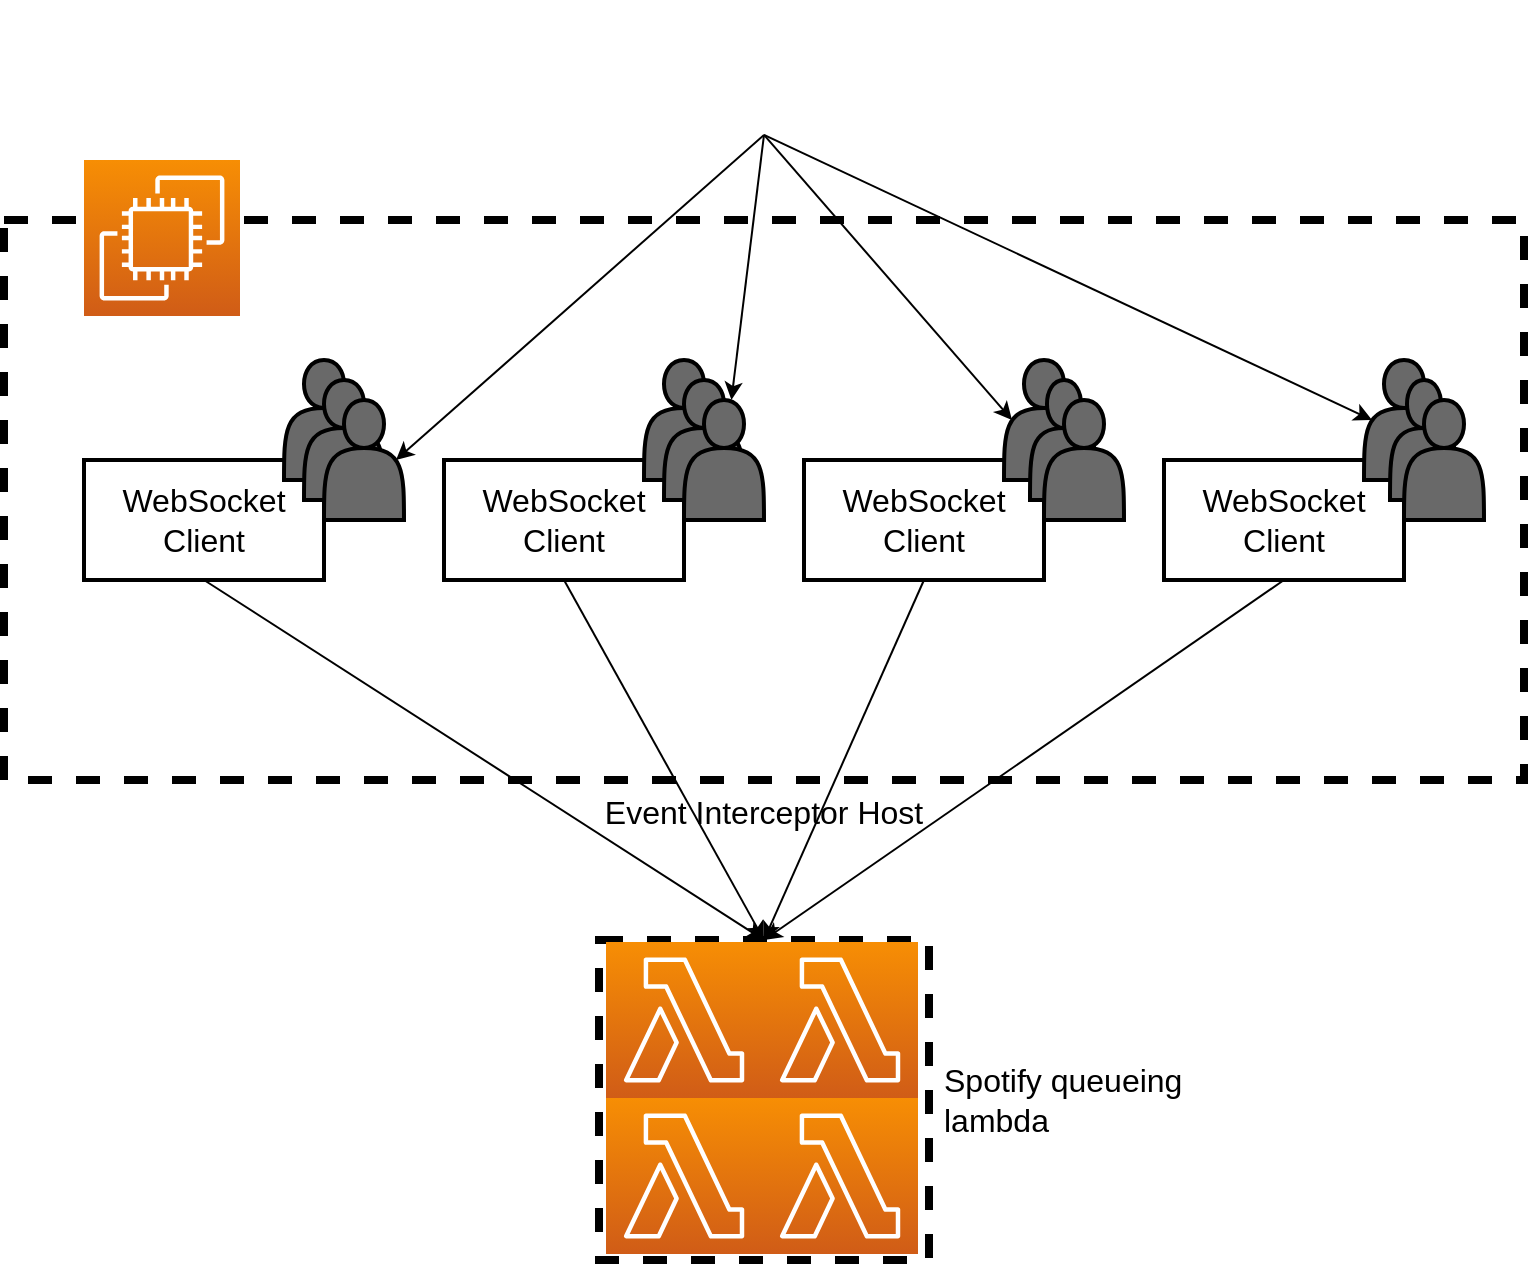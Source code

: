 <mxfile version="14.5.1" type="github">
  <diagram id="3U_gRLvNuEe3_G76iVks" name="Page-1">
    <mxGraphModel dx="782" dy="1117" grid="1" gridSize="10" guides="1" tooltips="1" connect="1" arrows="1" fold="1" page="1" pageScale="1" pageWidth="850" pageHeight="1100" math="0" shadow="0">
      <root>
        <mxCell id="0" />
        <mxCell id="1" parent="0" />
        <mxCell id="JqO1CU3Tzo65FZROnML9-2" value="Event Interceptor Host" style="rounded=0;whiteSpace=wrap;html=1;dashed=1;strokeWidth=4;fillColor=none;labelPosition=center;verticalLabelPosition=bottom;align=center;verticalAlign=top;fontSize=16;" vertex="1" parent="1">
          <mxGeometry x="120" y="280" width="760" height="280" as="geometry" />
        </mxCell>
        <mxCell id="JqO1CU3Tzo65FZROnML9-1" value="" style="points=[[0,0,0],[0.25,0,0],[0.5,0,0],[0.75,0,0],[1,0,0],[0,1,0],[0.25,1,0],[0.5,1,0],[0.75,1,0],[1,1,0],[0,0.25,0],[0,0.5,0],[0,0.75,0],[1,0.25,0],[1,0.5,0],[1,0.75,0]];outlineConnect=0;fontColor=#232F3E;gradientColor=#F78E04;gradientDirection=north;fillColor=#D05C17;strokeColor=#ffffff;dashed=0;verticalLabelPosition=bottom;verticalAlign=top;align=center;html=1;fontSize=12;fontStyle=0;aspect=fixed;shape=mxgraph.aws4.resourceIcon;resIcon=mxgraph.aws4.ec2;" vertex="1" parent="1">
          <mxGeometry x="160" y="250" width="78" height="78" as="geometry" />
        </mxCell>
        <mxCell id="JqO1CU3Tzo65FZROnML9-28" style="rounded=0;orthogonalLoop=1;jettySize=auto;html=1;exitX=0.5;exitY=1;exitDx=0;exitDy=0;fontSize=16;entryX=0.9;entryY=0.5;entryDx=0;entryDy=0;entryPerimeter=0;" edge="1" parent="1" source="JqO1CU3Tzo65FZROnML9-3" target="JqO1CU3Tzo65FZROnML9-13">
          <mxGeometry relative="1" as="geometry" />
        </mxCell>
        <mxCell id="JqO1CU3Tzo65FZROnML9-29" style="edgeStyle=none;rounded=0;orthogonalLoop=1;jettySize=auto;html=1;exitX=0.5;exitY=1;exitDx=0;exitDy=0;fontSize=16;" edge="1" parent="1" source="JqO1CU3Tzo65FZROnML9-3" target="JqO1CU3Tzo65FZROnML9-17">
          <mxGeometry relative="1" as="geometry" />
        </mxCell>
        <mxCell id="JqO1CU3Tzo65FZROnML9-31" style="edgeStyle=none;rounded=0;orthogonalLoop=1;jettySize=auto;html=1;exitX=0.5;exitY=1;exitDx=0;exitDy=0;entryX=0.1;entryY=0.5;entryDx=0;entryDy=0;entryPerimeter=0;fontSize=16;" edge="1" parent="1" source="JqO1CU3Tzo65FZROnML9-3" target="JqO1CU3Tzo65FZROnML9-19">
          <mxGeometry relative="1" as="geometry" />
        </mxCell>
        <mxCell id="JqO1CU3Tzo65FZROnML9-32" style="edgeStyle=none;rounded=0;orthogonalLoop=1;jettySize=auto;html=1;exitX=0.5;exitY=1;exitDx=0;exitDy=0;entryX=0.1;entryY=0.5;entryDx=0;entryDy=0;entryPerimeter=0;fontSize=16;" edge="1" parent="1" source="JqO1CU3Tzo65FZROnML9-3" target="JqO1CU3Tzo65FZROnML9-25">
          <mxGeometry relative="1" as="geometry" />
        </mxCell>
        <mxCell id="JqO1CU3Tzo65FZROnML9-3" value="" style="shape=image;verticalLabelPosition=bottom;labelBackgroundColor=#ffffff;verticalAlign=top;aspect=fixed;imageAspect=0;image=https://upload.wikimedia.org/wikipedia/commons/thumb/c/ce/Twitch_logo_2019.svg/512px-Twitch_logo_2019.svg.png;" vertex="1" parent="1">
          <mxGeometry x="399" y="170" width="202" height="67.46" as="geometry" />
        </mxCell>
        <mxCell id="JqO1CU3Tzo65FZROnML9-33" style="edgeStyle=none;rounded=0;orthogonalLoop=1;jettySize=auto;html=1;exitX=0.5;exitY=1;exitDx=0;exitDy=0;entryX=0.5;entryY=0;entryDx=0;entryDy=0;fontSize=16;" edge="1" parent="1" source="JqO1CU3Tzo65FZROnML9-4" target="JqO1CU3Tzo65FZROnML9-6">
          <mxGeometry relative="1" as="geometry" />
        </mxCell>
        <mxCell id="JqO1CU3Tzo65FZROnML9-4" value="&lt;font style=&quot;font-size: 16px&quot;&gt;WebSocket Client&lt;/font&gt;" style="rounded=0;whiteSpace=wrap;html=1;strokeWidth=2;fontSize=16;fillColor=none;" vertex="1" parent="1">
          <mxGeometry x="160" y="400" width="120" height="60" as="geometry" />
        </mxCell>
        <mxCell id="JqO1CU3Tzo65FZROnML9-6" value="Spotify queueing lambda" style="rounded=0;whiteSpace=wrap;html=1;dashed=1;strokeWidth=4;fontSize=16;fillColor=none;labelPosition=right;verticalLabelPosition=middle;align=left;verticalAlign=middle;spacingRight=0;spacingLeft=5;" vertex="1" parent="1">
          <mxGeometry x="417.5" y="640" width="165" height="160" as="geometry" />
        </mxCell>
        <mxCell id="JqO1CU3Tzo65FZROnML9-7" value="" style="points=[[0,0,0],[0.25,0,0],[0.5,0,0],[0.75,0,0],[1,0,0],[0,1,0],[0.25,1,0],[0.5,1,0],[0.75,1,0],[1,1,0],[0,0.25,0],[0,0.5,0],[0,0.75,0],[1,0.25,0],[1,0.5,0],[1,0.75,0]];outlineConnect=0;fontColor=#232F3E;gradientColor=#F78E04;gradientDirection=north;fillColor=#D05C17;strokeColor=#ffffff;dashed=0;verticalLabelPosition=bottom;verticalAlign=top;align=center;html=1;fontSize=12;fontStyle=0;aspect=fixed;shape=mxgraph.aws4.resourceIcon;resIcon=mxgraph.aws4.lambda;" vertex="1" parent="1">
          <mxGeometry x="421" y="641" width="78" height="78" as="geometry" />
        </mxCell>
        <mxCell id="JqO1CU3Tzo65FZROnML9-8" value="" style="points=[[0,0,0],[0.25,0,0],[0.5,0,0],[0.75,0,0],[1,0,0],[0,1,0],[0.25,1,0],[0.5,1,0],[0.75,1,0],[1,1,0],[0,0.25,0],[0,0.5,0],[0,0.75,0],[1,0.25,0],[1,0.5,0],[1,0.75,0]];outlineConnect=0;fontColor=#232F3E;gradientColor=#F78E04;gradientDirection=north;fillColor=#D05C17;strokeColor=#ffffff;dashed=0;verticalLabelPosition=bottom;verticalAlign=top;align=center;html=1;fontSize=12;fontStyle=0;aspect=fixed;shape=mxgraph.aws4.resourceIcon;resIcon=mxgraph.aws4.lambda;" vertex="1" parent="1">
          <mxGeometry x="499" y="719" width="78" height="78" as="geometry" />
        </mxCell>
        <mxCell id="JqO1CU3Tzo65FZROnML9-9" value="" style="points=[[0,0,0],[0.25,0,0],[0.5,0,0],[0.75,0,0],[1,0,0],[0,1,0],[0.25,1,0],[0.5,1,0],[0.75,1,0],[1,1,0],[0,0.25,0],[0,0.5,0],[0,0.75,0],[1,0.25,0],[1,0.5,0],[1,0.75,0]];outlineConnect=0;fontColor=#232F3E;gradientColor=#F78E04;gradientDirection=north;fillColor=#D05C17;strokeColor=#ffffff;dashed=0;verticalLabelPosition=bottom;verticalAlign=top;align=center;html=1;fontSize=12;fontStyle=0;aspect=fixed;shape=mxgraph.aws4.resourceIcon;resIcon=mxgraph.aws4.lambda;" vertex="1" parent="1">
          <mxGeometry x="421" y="719" width="78" height="78" as="geometry" />
        </mxCell>
        <mxCell id="JqO1CU3Tzo65FZROnML9-10" value="" style="points=[[0,0,0],[0.25,0,0],[0.5,0,0],[0.75,0,0],[1,0,0],[0,1,0],[0.25,1,0],[0.5,1,0],[0.75,1,0],[1,1,0],[0,0.25,0],[0,0.5,0],[0,0.75,0],[1,0.25,0],[1,0.5,0],[1,0.75,0]];outlineConnect=0;fontColor=#232F3E;gradientColor=#F78E04;gradientDirection=north;fillColor=#D05C17;strokeColor=#ffffff;dashed=0;verticalLabelPosition=bottom;verticalAlign=top;align=center;html=1;fontSize=12;fontStyle=0;aspect=fixed;shape=mxgraph.aws4.resourceIcon;resIcon=mxgraph.aws4.lambda;" vertex="1" parent="1">
          <mxGeometry x="499" y="641" width="78" height="78" as="geometry" />
        </mxCell>
        <mxCell id="JqO1CU3Tzo65FZROnML9-5" value="" style="shape=actor;whiteSpace=wrap;html=1;strokeWidth=2;fontSize=16;fillColor=#696969;" vertex="1" parent="1">
          <mxGeometry x="260" y="350" width="40" height="60" as="geometry" />
        </mxCell>
        <mxCell id="JqO1CU3Tzo65FZROnML9-12" value="" style="shape=actor;whiteSpace=wrap;html=1;strokeWidth=2;fontSize=16;fillColor=#696969;" vertex="1" parent="1">
          <mxGeometry x="270" y="360" width="40" height="60" as="geometry" />
        </mxCell>
        <mxCell id="JqO1CU3Tzo65FZROnML9-13" value="" style="shape=actor;whiteSpace=wrap;html=1;strokeWidth=2;fontSize=16;fillColor=#696969;" vertex="1" parent="1">
          <mxGeometry x="280" y="370" width="40" height="60" as="geometry" />
        </mxCell>
        <mxCell id="JqO1CU3Tzo65FZROnML9-34" style="edgeStyle=none;rounded=0;orthogonalLoop=1;jettySize=auto;html=1;exitX=0.5;exitY=1;exitDx=0;exitDy=0;fontSize=16;" edge="1" parent="1" source="JqO1CU3Tzo65FZROnML9-14">
          <mxGeometry relative="1" as="geometry">
            <mxPoint x="500" y="640" as="targetPoint" />
          </mxGeometry>
        </mxCell>
        <mxCell id="JqO1CU3Tzo65FZROnML9-14" value="&lt;font style=&quot;font-size: 16px&quot;&gt;WebSocket Client&lt;/font&gt;" style="rounded=0;whiteSpace=wrap;html=1;strokeWidth=2;fontSize=16;fillColor=none;" vertex="1" parent="1">
          <mxGeometry x="340" y="400" width="120" height="60" as="geometry" />
        </mxCell>
        <mxCell id="JqO1CU3Tzo65FZROnML9-15" value="" style="shape=actor;whiteSpace=wrap;html=1;strokeWidth=2;fontSize=16;fillColor=#696969;" vertex="1" parent="1">
          <mxGeometry x="440" y="350" width="40" height="60" as="geometry" />
        </mxCell>
        <mxCell id="JqO1CU3Tzo65FZROnML9-16" value="" style="shape=actor;whiteSpace=wrap;html=1;strokeWidth=2;fontSize=16;fillColor=#696969;" vertex="1" parent="1">
          <mxGeometry x="450" y="360" width="40" height="60" as="geometry" />
        </mxCell>
        <mxCell id="JqO1CU3Tzo65FZROnML9-17" value="" style="shape=actor;whiteSpace=wrap;html=1;strokeWidth=2;fontSize=16;fillColor=#696969;" vertex="1" parent="1">
          <mxGeometry x="460" y="370" width="40" height="60" as="geometry" />
        </mxCell>
        <mxCell id="JqO1CU3Tzo65FZROnML9-35" style="edgeStyle=none;rounded=0;orthogonalLoop=1;jettySize=auto;html=1;exitX=0.5;exitY=1;exitDx=0;exitDy=0;fontSize=16;" edge="1" parent="1" source="JqO1CU3Tzo65FZROnML9-18">
          <mxGeometry relative="1" as="geometry">
            <mxPoint x="500" y="640" as="targetPoint" />
          </mxGeometry>
        </mxCell>
        <mxCell id="JqO1CU3Tzo65FZROnML9-18" value="&lt;font style=&quot;font-size: 16px&quot;&gt;WebSocket Client&lt;/font&gt;" style="rounded=0;whiteSpace=wrap;html=1;strokeWidth=2;fontSize=16;fillColor=none;" vertex="1" parent="1">
          <mxGeometry x="520" y="400" width="120" height="60" as="geometry" />
        </mxCell>
        <mxCell id="JqO1CU3Tzo65FZROnML9-19" value="" style="shape=actor;whiteSpace=wrap;html=1;strokeWidth=2;fontSize=16;fillColor=#696969;" vertex="1" parent="1">
          <mxGeometry x="620" y="350" width="40" height="60" as="geometry" />
        </mxCell>
        <mxCell id="JqO1CU3Tzo65FZROnML9-20" value="" style="shape=actor;whiteSpace=wrap;html=1;strokeWidth=2;fontSize=16;fillColor=#696969;" vertex="1" parent="1">
          <mxGeometry x="633" y="360" width="34" height="60" as="geometry" />
        </mxCell>
        <mxCell id="JqO1CU3Tzo65FZROnML9-21" value="" style="shape=actor;whiteSpace=wrap;html=1;strokeWidth=2;fontSize=16;fillColor=#696969;" vertex="1" parent="1">
          <mxGeometry x="640" y="370" width="40" height="60" as="geometry" />
        </mxCell>
        <mxCell id="JqO1CU3Tzo65FZROnML9-36" style="edgeStyle=none;rounded=0;orthogonalLoop=1;jettySize=auto;html=1;exitX=0.5;exitY=1;exitDx=0;exitDy=0;entryX=0.5;entryY=0;entryDx=0;entryDy=0;fontSize=16;" edge="1" parent="1" source="JqO1CU3Tzo65FZROnML9-24" target="JqO1CU3Tzo65FZROnML9-6">
          <mxGeometry relative="1" as="geometry" />
        </mxCell>
        <mxCell id="JqO1CU3Tzo65FZROnML9-24" value="&lt;font style=&quot;font-size: 16px&quot;&gt;WebSocket Client&lt;/font&gt;" style="rounded=0;whiteSpace=wrap;html=1;strokeWidth=2;fontSize=16;fillColor=none;" vertex="1" parent="1">
          <mxGeometry x="700" y="400" width="120" height="60" as="geometry" />
        </mxCell>
        <mxCell id="JqO1CU3Tzo65FZROnML9-25" value="" style="shape=actor;whiteSpace=wrap;html=1;strokeWidth=2;fontSize=16;fillColor=#696969;" vertex="1" parent="1">
          <mxGeometry x="800" y="350" width="40" height="60" as="geometry" />
        </mxCell>
        <mxCell id="JqO1CU3Tzo65FZROnML9-26" value="" style="shape=actor;whiteSpace=wrap;html=1;strokeWidth=2;fontSize=16;fillColor=#696969;" vertex="1" parent="1">
          <mxGeometry x="813" y="360" width="34" height="60" as="geometry" />
        </mxCell>
        <mxCell id="JqO1CU3Tzo65FZROnML9-27" value="" style="shape=actor;whiteSpace=wrap;html=1;strokeWidth=2;fontSize=16;fillColor=#696969;" vertex="1" parent="1">
          <mxGeometry x="820" y="370" width="40" height="60" as="geometry" />
        </mxCell>
      </root>
    </mxGraphModel>
  </diagram>
</mxfile>
